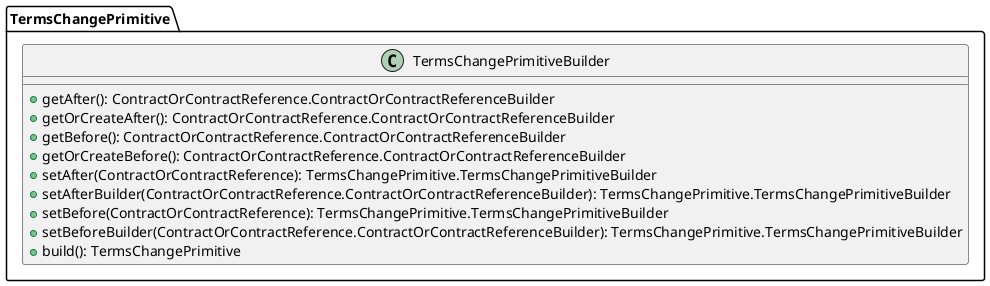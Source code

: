 @startuml

    class TermsChangePrimitive.TermsChangePrimitiveBuilder [[TermsChangePrimitive.TermsChangePrimitiveBuilder.html]] {
        +getAfter(): ContractOrContractReference.ContractOrContractReferenceBuilder
        +getOrCreateAfter(): ContractOrContractReference.ContractOrContractReferenceBuilder
        +getBefore(): ContractOrContractReference.ContractOrContractReferenceBuilder
        +getOrCreateBefore(): ContractOrContractReference.ContractOrContractReferenceBuilder
        +setAfter(ContractOrContractReference): TermsChangePrimitive.TermsChangePrimitiveBuilder
        +setAfterBuilder(ContractOrContractReference.ContractOrContractReferenceBuilder): TermsChangePrimitive.TermsChangePrimitiveBuilder
        +setBefore(ContractOrContractReference): TermsChangePrimitive.TermsChangePrimitiveBuilder
        +setBeforeBuilder(ContractOrContractReference.ContractOrContractReferenceBuilder): TermsChangePrimitive.TermsChangePrimitiveBuilder
        +build(): TermsChangePrimitive
    }

@enduml
